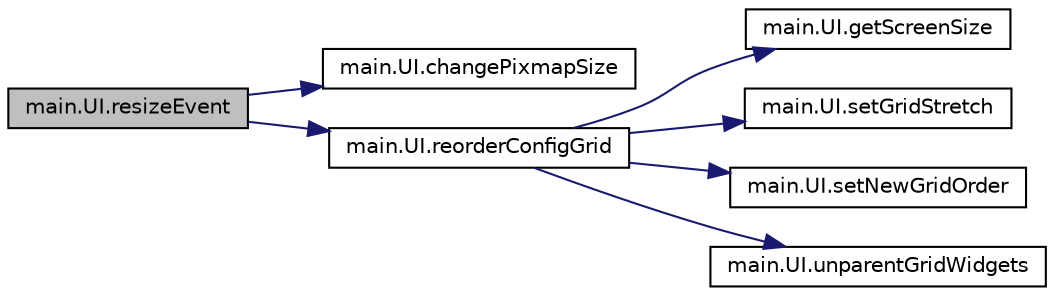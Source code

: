 digraph "main.UI.resizeEvent"
{
 // LATEX_PDF_SIZE
  edge [fontname="Helvetica",fontsize="10",labelfontname="Helvetica",labelfontsize="10"];
  node [fontname="Helvetica",fontsize="10",shape=record];
  rankdir="LR";
  Node1 [label="main.UI.resizeEvent",height=0.2,width=0.4,color="black", fillcolor="grey75", style="filled", fontcolor="black",tooltip=" "];
  Node1 -> Node2 [color="midnightblue",fontsize="10",style="solid",fontname="Helvetica"];
  Node2 [label="main.UI.changePixmapSize",height=0.2,width=0.4,color="black", fillcolor="white", style="filled",URL="$classmain_1_1_u_i.html#ac8742e7bee47642dbd9239fbc45ebf26",tooltip=" "];
  Node1 -> Node3 [color="midnightblue",fontsize="10",style="solid",fontname="Helvetica"];
  Node3 [label="main.UI.reorderConfigGrid",height=0.2,width=0.4,color="black", fillcolor="white", style="filled",URL="$classmain_1_1_u_i.html#a50ecd9bdef752bb7aa151635db91ce35",tooltip=" "];
  Node3 -> Node4 [color="midnightblue",fontsize="10",style="solid",fontname="Helvetica"];
  Node4 [label="main.UI.getScreenSize",height=0.2,width=0.4,color="black", fillcolor="white", style="filled",URL="$classmain_1_1_u_i.html#a94d87116390a91dec8a30c50a42df4fa",tooltip=" "];
  Node3 -> Node5 [color="midnightblue",fontsize="10",style="solid",fontname="Helvetica"];
  Node5 [label="main.UI.setGridStretch",height=0.2,width=0.4,color="black", fillcolor="white", style="filled",URL="$classmain_1_1_u_i.html#a18de03929548fe33cede60ef7fe7a10a",tooltip=" "];
  Node3 -> Node6 [color="midnightblue",fontsize="10",style="solid",fontname="Helvetica"];
  Node6 [label="main.UI.setNewGridOrder",height=0.2,width=0.4,color="black", fillcolor="white", style="filled",URL="$classmain_1_1_u_i.html#aba819c37a38712a06fca6c03ab220c45",tooltip=" "];
  Node3 -> Node7 [color="midnightblue",fontsize="10",style="solid",fontname="Helvetica"];
  Node7 [label="main.UI.unparentGridWidgets",height=0.2,width=0.4,color="black", fillcolor="white", style="filled",URL="$classmain_1_1_u_i.html#aa109e75207e4ea3ec9638318afcc129f",tooltip=" "];
}
